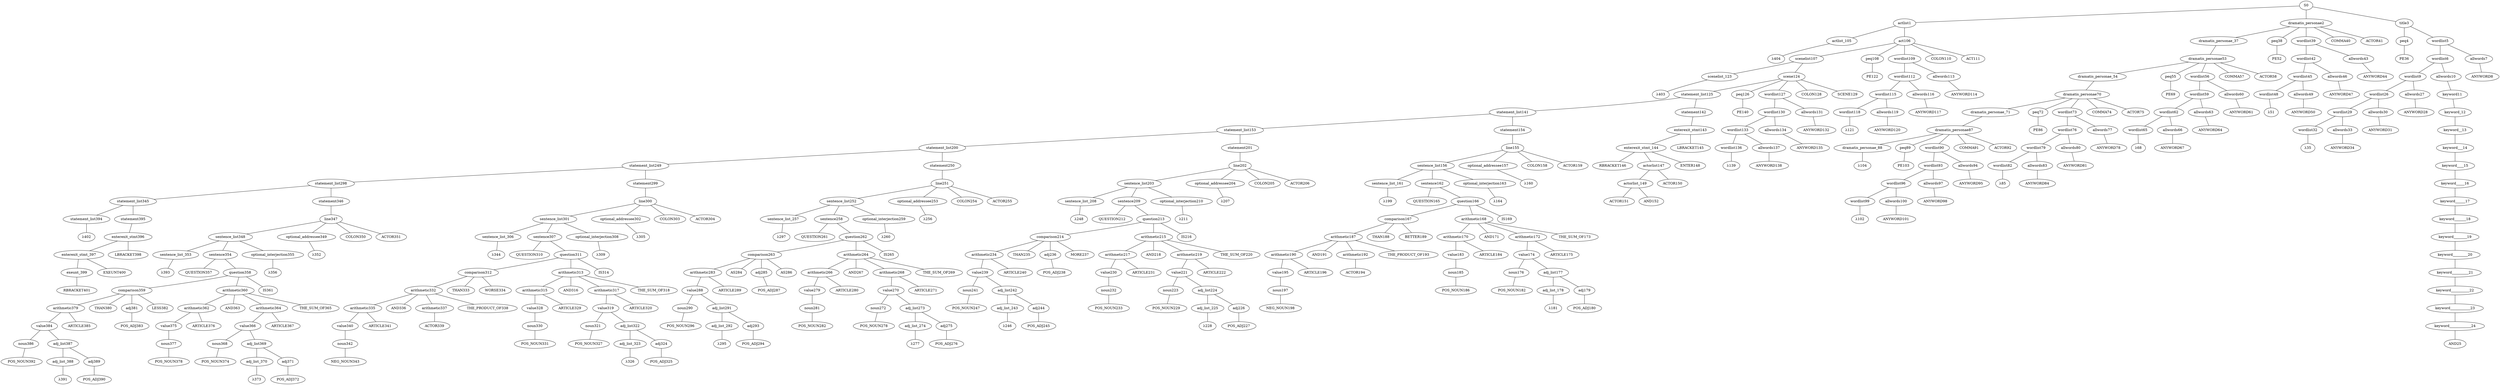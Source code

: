strict graph {
	S0 -- actlist1
	S0 -- dramatis_personae2
	S0 -- title3

	title3 -- peq4
	title3 -- wordlist5

	wordlist5 -- wordlist6
	wordlist5 -- allwords7

	allwords7 -- ANYWORD8


	wordlist6 -- wordlist9
	wordlist6 -- allwords10

	allwords10 -- keyword11

	keyword11 -- keyword_12

	keyword_12 -- keyword__13

	keyword__13 -- keyword___14

	keyword___14 -- keyword____15

	keyword____15 -- keyword_____16

	keyword_____16 -- keyword______17

	keyword______17 -- keyword_______18

	keyword_______18 -- keyword________19

	keyword________19 -- keyword_________20

	keyword_________20 -- keyword__________21

	keyword__________21 -- keyword___________22

	keyword___________22 -- keyword____________23

	keyword____________23 -- keyword_____________24

	keyword_____________24 -- AND25


	wordlist9 -- wordlist26
	wordlist9 -- allwords27

	allwords27 -- ANYWORD28


	wordlist26 -- wordlist29
	wordlist26 -- allwords30

	allwords30 -- ANYWORD31


	wordlist29 -- wordlist32
	wordlist29 -- allwords33

	allwords33 -- ANYWORD34


	wordlist32 -- λ35

	peq4 -- PE36


	dramatis_personae2 -- dramatis_personae_37
	dramatis_personae2 -- peq38
	dramatis_personae2 -- wordlist39
	dramatis_personae2 -- COMMA40
	dramatis_personae2 -- ACTOR41



	wordlist39 -- wordlist42
	wordlist39 -- allwords43

	allwords43 -- ANYWORD44


	wordlist42 -- wordlist45
	wordlist42 -- allwords46

	allwords46 -- ANYWORD47


	wordlist45 -- wordlist48
	wordlist45 -- allwords49

	allwords49 -- ANYWORD50


	wordlist48 -- λ51

	peq38 -- PE52


	dramatis_personae_37 -- dramatis_personae53

	dramatis_personae53 -- dramatis_personae_54
	dramatis_personae53 -- peq55
	dramatis_personae53 -- wordlist56
	dramatis_personae53 -- COMMA57
	dramatis_personae53 -- ACTOR58



	wordlist56 -- wordlist59
	wordlist56 -- allwords60

	allwords60 -- ANYWORD61


	wordlist59 -- wordlist62
	wordlist59 -- allwords63

	allwords63 -- ANYWORD64


	wordlist62 -- wordlist65
	wordlist62 -- allwords66

	allwords66 -- ANYWORD67


	wordlist65 -- λ68

	peq55 -- PE69


	dramatis_personae_54 -- dramatis_personae70

	dramatis_personae70 -- dramatis_personae_71
	dramatis_personae70 -- peq72
	dramatis_personae70 -- wordlist73
	dramatis_personae70 -- COMMA74
	dramatis_personae70 -- ACTOR75



	wordlist73 -- wordlist76
	wordlist73 -- allwords77

	allwords77 -- ANYWORD78


	wordlist76 -- wordlist79
	wordlist76 -- allwords80

	allwords80 -- ANYWORD81


	wordlist79 -- wordlist82
	wordlist79 -- allwords83

	allwords83 -- ANYWORD84


	wordlist82 -- λ85

	peq72 -- PE86


	dramatis_personae_71 -- dramatis_personae87

	dramatis_personae87 -- dramatis_personae_88
	dramatis_personae87 -- peq89
	dramatis_personae87 -- wordlist90
	dramatis_personae87 -- COMMA91
	dramatis_personae87 -- ACTOR92



	wordlist90 -- wordlist93
	wordlist90 -- allwords94

	allwords94 -- ANYWORD95


	wordlist93 -- wordlist96
	wordlist93 -- allwords97

	allwords97 -- ANYWORD98


	wordlist96 -- wordlist99
	wordlist96 -- allwords100

	allwords100 -- ANYWORD101


	wordlist99 -- λ102

	peq89 -- PE103


	dramatis_personae_88 -- λ104

	actlist1 -- actlist_105
	actlist1 -- act106

	act106 -- scenelist107
	act106 -- peq108
	act106 -- wordlist109
	act106 -- COLON110
	act106 -- ACT111



	wordlist109 -- wordlist112
	wordlist109 -- allwords113

	allwords113 -- ANYWORD114


	wordlist112 -- wordlist115
	wordlist112 -- allwords116

	allwords116 -- ANYWORD117


	wordlist115 -- wordlist118
	wordlist115 -- allwords119

	allwords119 -- ANYWORD120


	wordlist118 -- λ121

	peq108 -- PE122


	scenelist107 -- scenelist_123
	scenelist107 -- scene124

	scene124 -- statement_list125
	scene124 -- peq126
	scene124 -- wordlist127
	scene124 -- COLON128
	scene124 -- SCENE129



	wordlist127 -- wordlist130
	wordlist127 -- allwords131

	allwords131 -- ANYWORD132


	wordlist130 -- wordlist133
	wordlist130 -- allwords134

	allwords134 -- ANYWORD135


	wordlist133 -- wordlist136
	wordlist133 -- allwords137

	allwords137 -- ANYWORD138


	wordlist136 -- λ139

	peq126 -- PE140


	statement_list125 -- statement_list141
	statement_list125 -- statement142

	statement142 -- enterexit_stmt143

	enterexit_stmt143 -- enterexit_stmt_144
	enterexit_stmt143 -- LBRACKET145


	enterexit_stmt_144 -- RBRACKET146
	enterexit_stmt_144 -- actorlist147
	enterexit_stmt_144 -- ENTER148


	actorlist147 -- actorlist_149
	actorlist147 -- ACTOR150


	actorlist_149 -- ACTOR151
	actorlist_149 -- AND152




	statement_list141 -- statement_list153
	statement_list141 -- statement154

	statement154 -- line155

	line155 -- sentence_list156
	line155 -- optional_addressee157
	line155 -- COLON158
	line155 -- ACTOR159



	optional_addressee157 -- λ160

	sentence_list156 -- sentence_list_161
	sentence_list156 -- sentence162
	sentence_list156 -- optional_interjection163

	optional_interjection163 -- λ164

	sentence162 -- QUESTION165
	sentence162 -- question166

	question166 -- comparison167
	question166 -- arithmetic168
	question166 -- IS169


	arithmetic168 -- arithmetic170
	arithmetic168 -- AND171
	arithmetic168 -- arithmetic172
	arithmetic168 -- THE_SUM_OF173


	arithmetic172 -- value174
	arithmetic172 -- ARTICLE175


	value174 -- noun176
	value174 -- adj_list177

	adj_list177 -- adj_list_178
	adj_list177 -- adj179

	adj179 -- POS_ADJ180


	adj_list_178 -- λ181

	noun176 -- POS_NOUN182



	arithmetic170 -- value183
	arithmetic170 -- ARTICLE184


	value183 -- noun185

	noun185 -- POS_NOUN186


	comparison167 -- arithmetic187
	comparison167 -- THAN188
	comparison167 -- BETTER189



	arithmetic187 -- arithmetic190
	arithmetic187 -- AND191
	arithmetic187 -- arithmetic192
	arithmetic187 -- THE_PRODUCT_OF193


	arithmetic192 -- ACTOR194



	arithmetic190 -- value195
	arithmetic190 -- ARTICLE196


	value195 -- noun197

	noun197 -- NEG_NOUN198



	sentence_list_161 -- λ199

	statement_list153 -- statement_list200
	statement_list153 -- statement201

	statement201 -- line202

	line202 -- sentence_list203
	line202 -- optional_addressee204
	line202 -- COLON205
	line202 -- ACTOR206



	optional_addressee204 -- λ207

	sentence_list203 -- sentence_list_208
	sentence_list203 -- sentence209
	sentence_list203 -- optional_interjection210

	optional_interjection210 -- λ211

	sentence209 -- QUESTION212
	sentence209 -- question213

	question213 -- comparison214
	question213 -- arithmetic215
	question213 -- IS216


	arithmetic215 -- arithmetic217
	arithmetic215 -- AND218
	arithmetic215 -- arithmetic219
	arithmetic215 -- THE_SUM_OF220


	arithmetic219 -- value221
	arithmetic219 -- ARTICLE222


	value221 -- noun223
	value221 -- adj_list224

	adj_list224 -- adj_list_225
	adj_list224 -- adj226

	adj226 -- POS_ADJ227


	adj_list_225 -- λ228

	noun223 -- POS_NOUN229



	arithmetic217 -- value230
	arithmetic217 -- ARTICLE231


	value230 -- noun232

	noun232 -- POS_NOUN233


	comparison214 -- arithmetic234
	comparison214 -- THAN235
	comparison214 -- adj236
	comparison214 -- MORE237


	adj236 -- POS_ADJ238



	arithmetic234 -- value239
	arithmetic234 -- ARTICLE240


	value239 -- noun241
	value239 -- adj_list242

	adj_list242 -- adj_list_243
	adj_list242 -- adj244

	adj244 -- POS_ADJ245


	adj_list_243 -- λ246

	noun241 -- POS_NOUN247



	sentence_list_208 -- λ248

	statement_list200 -- statement_list249
	statement_list200 -- statement250

	statement250 -- line251

	line251 -- sentence_list252
	line251 -- optional_addressee253
	line251 -- COLON254
	line251 -- ACTOR255



	optional_addressee253 -- λ256

	sentence_list252 -- sentence_list_257
	sentence_list252 -- sentence258
	sentence_list252 -- optional_interjection259

	optional_interjection259 -- λ260

	sentence258 -- QUESTION261
	sentence258 -- question262

	question262 -- comparison263
	question262 -- arithmetic264
	question262 -- IS265


	arithmetic264 -- arithmetic266
	arithmetic264 -- AND267
	arithmetic264 -- arithmetic268
	arithmetic264 -- THE_SUM_OF269


	arithmetic268 -- value270
	arithmetic268 -- ARTICLE271


	value270 -- noun272
	value270 -- adj_list273

	adj_list273 -- adj_list_274
	adj_list273 -- adj275

	adj275 -- POS_ADJ276


	adj_list_274 -- λ277

	noun272 -- POS_NOUN278



	arithmetic266 -- value279
	arithmetic266 -- ARTICLE280


	value279 -- noun281

	noun281 -- POS_NOUN282


	comparison263 -- arithmetic283
	comparison263 -- AS284
	comparison263 -- adj285
	comparison263 -- AS286


	adj285 -- POS_ADJ287



	arithmetic283 -- value288
	arithmetic283 -- ARTICLE289


	value288 -- noun290
	value288 -- adj_list291

	adj_list291 -- adj_list_292
	adj_list291 -- adj293

	adj293 -- POS_ADJ294


	adj_list_292 -- λ295

	noun290 -- POS_NOUN296



	sentence_list_257 -- λ297

	statement_list249 -- statement_list298
	statement_list249 -- statement299

	statement299 -- line300

	line300 -- sentence_list301
	line300 -- optional_addressee302
	line300 -- COLON303
	line300 -- ACTOR304



	optional_addressee302 -- λ305

	sentence_list301 -- sentence_list_306
	sentence_list301 -- sentence307
	sentence_list301 -- optional_interjection308

	optional_interjection308 -- λ309

	sentence307 -- QUESTION310
	sentence307 -- question311

	question311 -- comparison312
	question311 -- arithmetic313
	question311 -- IS314


	arithmetic313 -- arithmetic315
	arithmetic313 -- AND316
	arithmetic313 -- arithmetic317
	arithmetic313 -- THE_SUM_OF318


	arithmetic317 -- value319
	arithmetic317 -- ARTICLE320


	value319 -- noun321
	value319 -- adj_list322

	adj_list322 -- adj_list_323
	adj_list322 -- adj324

	adj324 -- POS_ADJ325


	adj_list_323 -- λ326

	noun321 -- POS_NOUN327



	arithmetic315 -- value328
	arithmetic315 -- ARTICLE329


	value328 -- noun330

	noun330 -- POS_NOUN331


	comparison312 -- arithmetic332
	comparison312 -- THAN333
	comparison312 -- WORSE334



	arithmetic332 -- arithmetic335
	arithmetic332 -- AND336
	arithmetic332 -- arithmetic337
	arithmetic332 -- THE_PRODUCT_OF338


	arithmetic337 -- ACTOR339



	arithmetic335 -- value340
	arithmetic335 -- ARTICLE341


	value340 -- noun342

	noun342 -- NEG_NOUN343



	sentence_list_306 -- λ344

	statement_list298 -- statement_list345
	statement_list298 -- statement346

	statement346 -- line347

	line347 -- sentence_list348
	line347 -- optional_addressee349
	line347 -- COLON350
	line347 -- ACTOR351



	optional_addressee349 -- λ352

	sentence_list348 -- sentence_list_353
	sentence_list348 -- sentence354
	sentence_list348 -- optional_interjection355

	optional_interjection355 -- λ356

	sentence354 -- QUESTION357
	sentence354 -- question358

	question358 -- comparison359
	question358 -- arithmetic360
	question358 -- IS361


	arithmetic360 -- arithmetic362
	arithmetic360 -- AND363
	arithmetic360 -- arithmetic364
	arithmetic360 -- THE_SUM_OF365


	arithmetic364 -- value366
	arithmetic364 -- ARTICLE367


	value366 -- noun368
	value366 -- adj_list369

	adj_list369 -- adj_list_370
	adj_list369 -- adj371

	adj371 -- POS_ADJ372


	adj_list_370 -- λ373

	noun368 -- POS_NOUN374



	arithmetic362 -- value375
	arithmetic362 -- ARTICLE376


	value375 -- noun377

	noun377 -- POS_NOUN378


	comparison359 -- arithmetic379
	comparison359 -- THAN380
	comparison359 -- adj381
	comparison359 -- LESS382


	adj381 -- POS_ADJ383



	arithmetic379 -- value384
	arithmetic379 -- ARTICLE385


	value384 -- noun386
	value384 -- adj_list387

	adj_list387 -- adj_list_388
	adj_list387 -- adj389

	adj389 -- POS_ADJ390


	adj_list_388 -- λ391

	noun386 -- POS_NOUN392



	sentence_list_353 -- λ393

	statement_list345 -- statement_list394
	statement_list345 -- statement395

	statement395 -- enterexit_stmt396

	enterexit_stmt396 -- enterexit_stmt_397
	enterexit_stmt396 -- LBRACKET398


	enterexit_stmt_397 -- exeunt_399
	enterexit_stmt_397 -- EXEUNT400


	exeunt_399 -- RBRACKET401


	statement_list394 -- λ402

	scenelist_123 -- λ403

	actlist_105 -- λ404


}